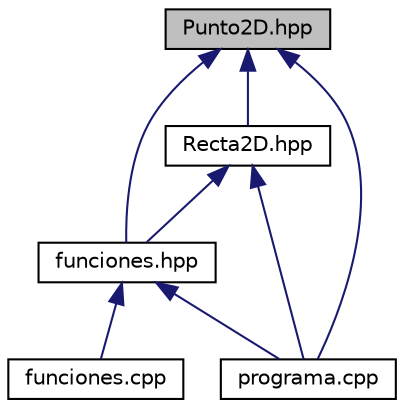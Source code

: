 digraph "Punto2D.hpp"
{
  edge [fontname="Helvetica",fontsize="10",labelfontname="Helvetica",labelfontsize="10"];
  node [fontname="Helvetica",fontsize="10",shape=record];
  Node1 [label="Punto2D.hpp",height=0.2,width=0.4,color="black", fillcolor="grey75", style="filled", fontcolor="black"];
  Node1 -> Node2 [dir="back",color="midnightblue",fontsize="10",style="solid",fontname="Helvetica"];
  Node2 [label="Recta2D.hpp",height=0.2,width=0.4,color="black", fillcolor="white", style="filled",URL="$Recta2D_8hpp.html",tooltip="Recta2D representa la clase Recta del plano mediante plantilla. "];
  Node2 -> Node3 [dir="back",color="midnightblue",fontsize="10",style="solid",fontname="Helvetica"];
  Node3 [label="funciones.hpp",height=0.2,width=0.4,color="black", fillcolor="white", style="filled",URL="$funciones_8hpp.html",tooltip="Declaración de las funciones usadas para el error y cargar los ficheros. "];
  Node3 -> Node4 [dir="back",color="midnightblue",fontsize="10",style="solid",fontname="Helvetica"];
  Node4 [label="funciones.cpp",height=0.2,width=0.4,color="black", fillcolor="white", style="filled",URL="$funciones_8cpp.html",tooltip="Desarrollo de las funciones para el error y la carga de ficheros. "];
  Node3 -> Node5 [dir="back",color="midnightblue",fontsize="10",style="solid",fontname="Helvetica"];
  Node5 [label="programa.cpp",height=0.2,width=0.4,color="black", fillcolor="white", style="filled",URL="$programa_8cpp.html",tooltip="Programa principal para usar las funciones y los TADs \"Recta2D\" y \"Punto2D\". "];
  Node2 -> Node5 [dir="back",color="midnightblue",fontsize="10",style="solid",fontname="Helvetica"];
  Node1 -> Node3 [dir="back",color="midnightblue",fontsize="10",style="solid",fontname="Helvetica"];
  Node1 -> Node5 [dir="back",color="midnightblue",fontsize="10",style="solid",fontname="Helvetica"];
}
